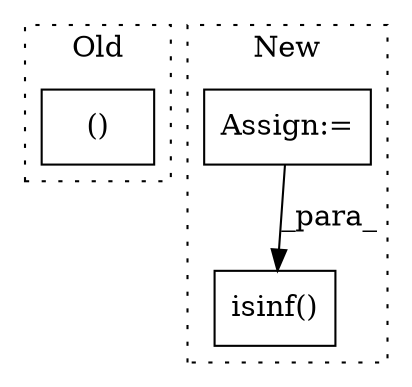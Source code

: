 digraph G {
subgraph cluster0 {
1 [label="()" a="54" s="2798" l="19" shape="box"];
label = "Old";
style="dotted";
}
subgraph cluster1 {
2 [label="isinf()" a="75" s="2027,2040" l="9,1" shape="box"];
3 [label="Assign:=" a="68" s="1934" l="3" shape="box"];
label = "New";
style="dotted";
}
3 -> 2 [label="_para_"];
}